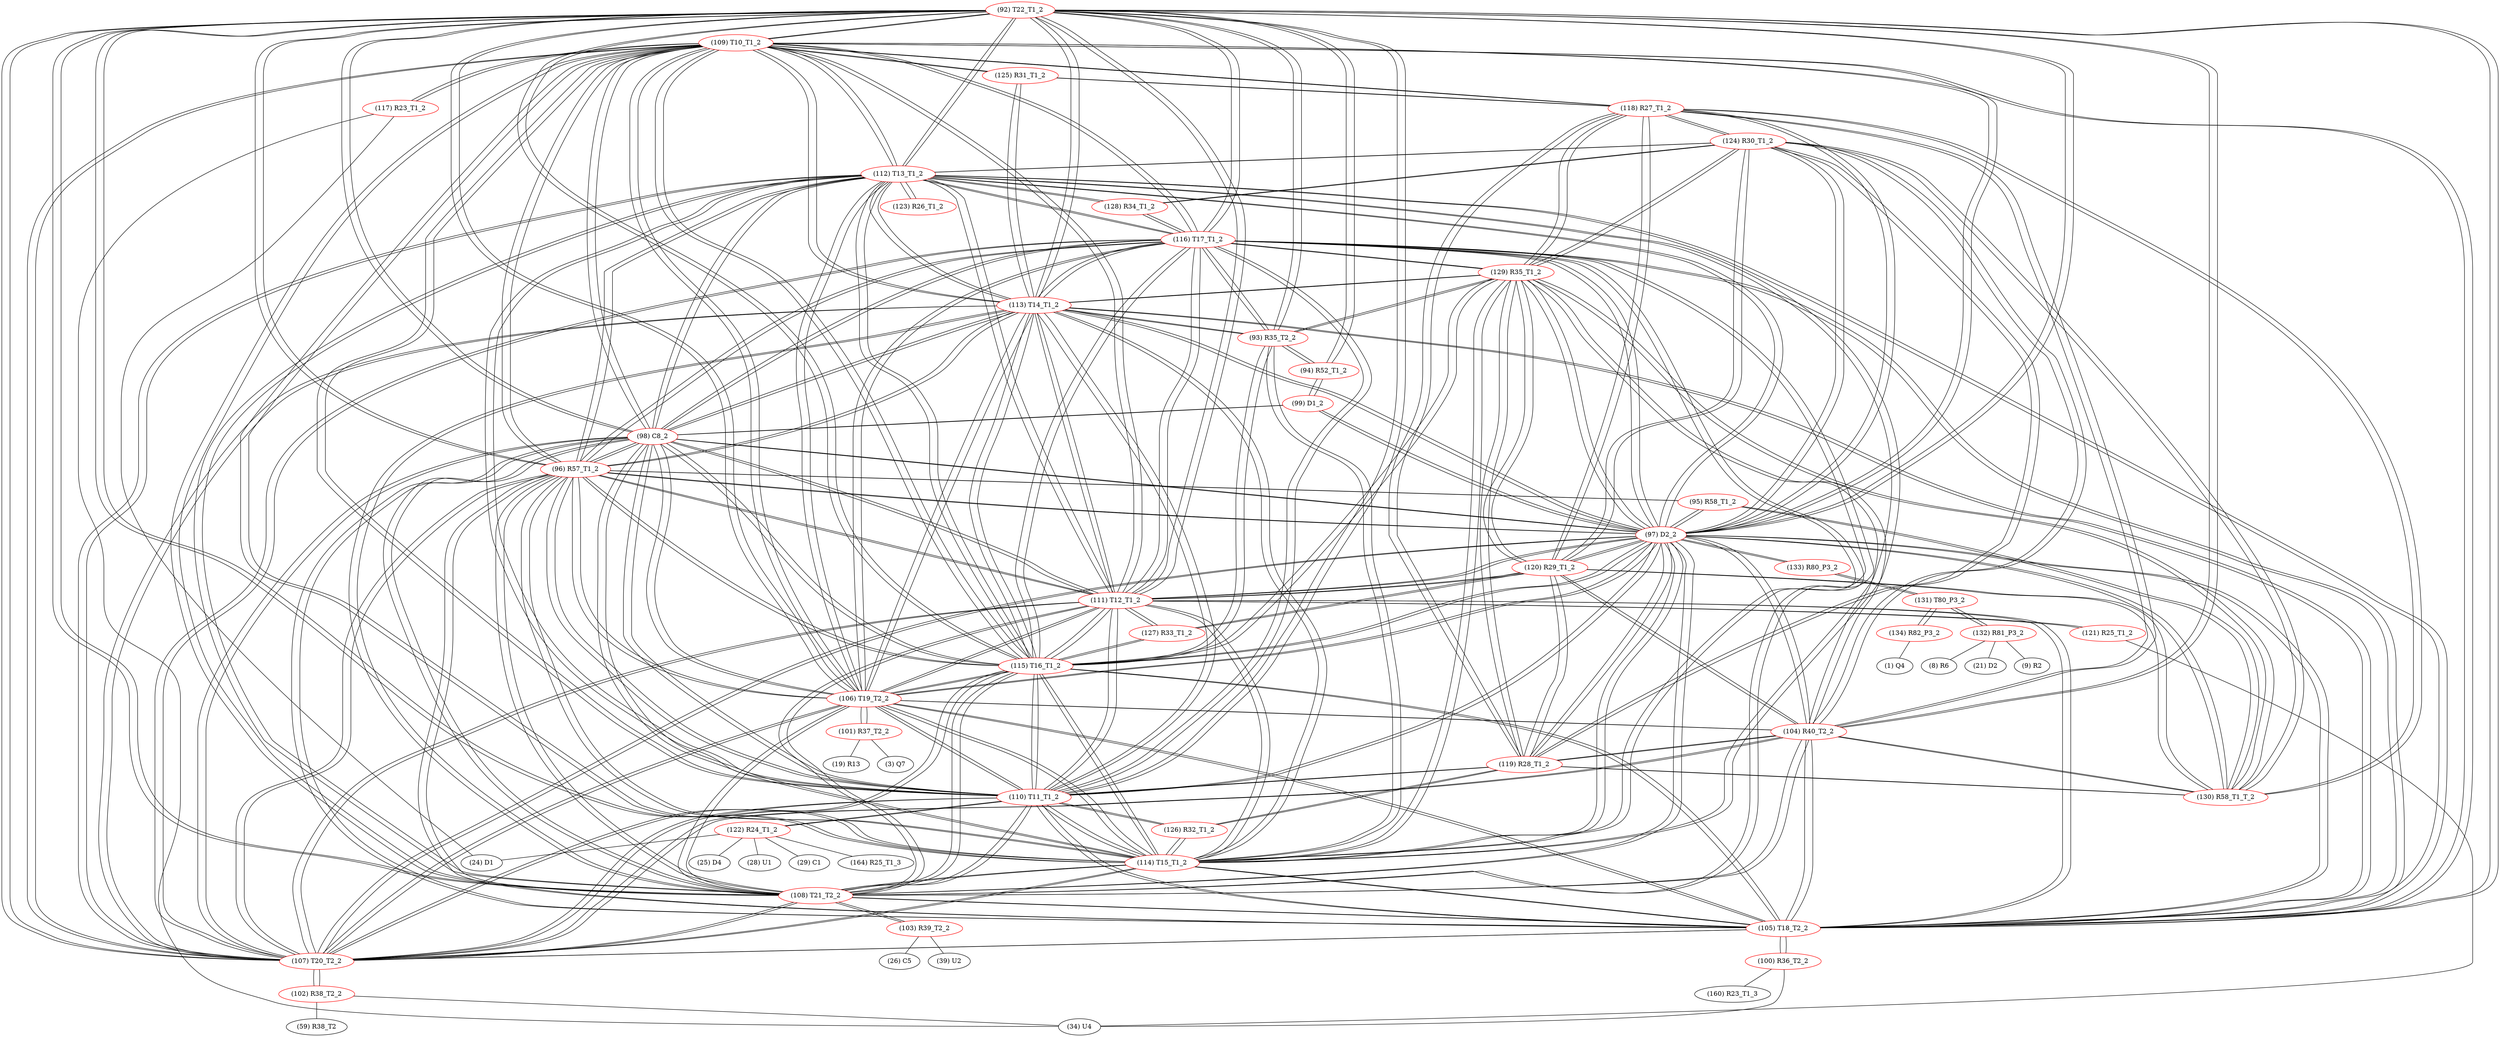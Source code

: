 graph {
	92 [label="(92) T22_T1_2" color=red]
	109 [label="(109) T10_T1_2"]
	110 [label="(110) T11_T1_2"]
	111 [label="(111) T12_T1_2"]
	112 [label="(112) T13_T1_2"]
	107 [label="(107) T20_T2_2"]
	113 [label="(113) T14_T1_2"]
	114 [label="(114) T15_T1_2"]
	105 [label="(105) T18_T2_2"]
	108 [label="(108) T21_T2_2"]
	106 [label="(106) T19_T2_2"]
	98 [label="(98) C8_2"]
	115 [label="(115) T16_T1_2"]
	116 [label="(116) T17_T1_2"]
	97 [label="(97) D2_2"]
	96 [label="(96) R57_T1_2"]
	93 [label="(93) R35_T2_2"]
	94 [label="(94) R52_T1_2"]
	104 [label="(104) R40_T2_2"]
	93 [label="(93) R35_T2_2" color=red]
	94 [label="(94) R52_T1_2"]
	92 [label="(92) T22_T1_2"]
	113 [label="(113) T14_T1_2"]
	114 [label="(114) T15_T1_2"]
	116 [label="(116) T17_T1_2"]
	115 [label="(115) T16_T1_2"]
	129 [label="(129) R35_T1_2"]
	94 [label="(94) R52_T1_2" color=red]
	99 [label="(99) D1_2"]
	93 [label="(93) R35_T2_2"]
	92 [label="(92) T22_T1_2"]
	95 [label="(95) R58_T1_2" color=red]
	96 [label="(96) R57_T1_2"]
	97 [label="(97) D2_2"]
	130 [label="(130) R58_T1_T_2"]
	96 [label="(96) R57_T1_2" color=red]
	109 [label="(109) T10_T1_2"]
	110 [label="(110) T11_T1_2"]
	111 [label="(111) T12_T1_2"]
	112 [label="(112) T13_T1_2"]
	107 [label="(107) T20_T2_2"]
	113 [label="(113) T14_T1_2"]
	114 [label="(114) T15_T1_2"]
	105 [label="(105) T18_T2_2"]
	108 [label="(108) T21_T2_2"]
	106 [label="(106) T19_T2_2"]
	98 [label="(98) C8_2"]
	115 [label="(115) T16_T1_2"]
	116 [label="(116) T17_T1_2"]
	97 [label="(97) D2_2"]
	92 [label="(92) T22_T1_2"]
	95 [label="(95) R58_T1_2"]
	97 [label="(97) D2_2" color=red]
	130 [label="(130) R58_T1_T_2"]
	104 [label="(104) R40_T2_2"]
	118 [label="(118) R27_T1_2"]
	119 [label="(119) R28_T1_2"]
	120 [label="(120) R29_T1_2"]
	124 [label="(124) R30_T1_2"]
	129 [label="(129) R35_T1_2"]
	109 [label="(109) T10_T1_2"]
	110 [label="(110) T11_T1_2"]
	111 [label="(111) T12_T1_2"]
	112 [label="(112) T13_T1_2"]
	107 [label="(107) T20_T2_2"]
	113 [label="(113) T14_T1_2"]
	114 [label="(114) T15_T1_2"]
	105 [label="(105) T18_T2_2"]
	108 [label="(108) T21_T2_2"]
	106 [label="(106) T19_T2_2"]
	98 [label="(98) C8_2"]
	115 [label="(115) T16_T1_2"]
	116 [label="(116) T17_T1_2"]
	92 [label="(92) T22_T1_2"]
	96 [label="(96) R57_T1_2"]
	99 [label="(99) D1_2"]
	95 [label="(95) R58_T1_2"]
	133 [label="(133) R80_P3_2"]
	98 [label="(98) C8_2" color=red]
	109 [label="(109) T10_T1_2"]
	110 [label="(110) T11_T1_2"]
	111 [label="(111) T12_T1_2"]
	112 [label="(112) T13_T1_2"]
	107 [label="(107) T20_T2_2"]
	113 [label="(113) T14_T1_2"]
	114 [label="(114) T15_T1_2"]
	105 [label="(105) T18_T2_2"]
	108 [label="(108) T21_T2_2"]
	106 [label="(106) T19_T2_2"]
	115 [label="(115) T16_T1_2"]
	116 [label="(116) T17_T1_2"]
	97 [label="(97) D2_2"]
	92 [label="(92) T22_T1_2"]
	96 [label="(96) R57_T1_2"]
	99 [label="(99) D1_2"]
	99 [label="(99) D1_2" color=red]
	97 [label="(97) D2_2"]
	98 [label="(98) C8_2"]
	94 [label="(94) R52_T1_2"]
	100 [label="(100) R36_T2_2" color=red]
	34 [label="(34) U4"]
	160 [label="(160) R23_T1_3"]
	105 [label="(105) T18_T2_2"]
	101 [label="(101) R37_T2_2" color=red]
	3 [label="(3) Q7"]
	19 [label="(19) R13"]
	106 [label="(106) T19_T2_2"]
	102 [label="(102) R38_T2_2" color=red]
	34 [label="(34) U4"]
	59 [label="(59) R38_T2"]
	107 [label="(107) T20_T2_2"]
	103 [label="(103) R39_T2_2" color=red]
	26 [label="(26) C5"]
	39 [label="(39) U2"]
	108 [label="(108) T21_T2_2"]
	104 [label="(104) R40_T2_2" color=red]
	97 [label="(97) D2_2"]
	130 [label="(130) R58_T1_T_2"]
	118 [label="(118) R27_T1_2"]
	119 [label="(119) R28_T1_2"]
	120 [label="(120) R29_T1_2"]
	124 [label="(124) R30_T1_2"]
	129 [label="(129) R35_T1_2"]
	107 [label="(107) T20_T2_2"]
	108 [label="(108) T21_T2_2"]
	106 [label="(106) T19_T2_2"]
	92 [label="(92) T22_T1_2"]
	105 [label="(105) T18_T2_2"]
	105 [label="(105) T18_T2_2" color=red]
	109 [label="(109) T10_T1_2"]
	110 [label="(110) T11_T1_2"]
	111 [label="(111) T12_T1_2"]
	112 [label="(112) T13_T1_2"]
	107 [label="(107) T20_T2_2"]
	113 [label="(113) T14_T1_2"]
	114 [label="(114) T15_T1_2"]
	108 [label="(108) T21_T2_2"]
	106 [label="(106) T19_T2_2"]
	98 [label="(98) C8_2"]
	115 [label="(115) T16_T1_2"]
	116 [label="(116) T17_T1_2"]
	97 [label="(97) D2_2"]
	92 [label="(92) T22_T1_2"]
	96 [label="(96) R57_T1_2"]
	104 [label="(104) R40_T2_2"]
	100 [label="(100) R36_T2_2"]
	106 [label="(106) T19_T2_2" color=red]
	109 [label="(109) T10_T1_2"]
	110 [label="(110) T11_T1_2"]
	111 [label="(111) T12_T1_2"]
	112 [label="(112) T13_T1_2"]
	107 [label="(107) T20_T2_2"]
	113 [label="(113) T14_T1_2"]
	114 [label="(114) T15_T1_2"]
	105 [label="(105) T18_T2_2"]
	108 [label="(108) T21_T2_2"]
	98 [label="(98) C8_2"]
	115 [label="(115) T16_T1_2"]
	116 [label="(116) T17_T1_2"]
	97 [label="(97) D2_2"]
	92 [label="(92) T22_T1_2"]
	96 [label="(96) R57_T1_2"]
	104 [label="(104) R40_T2_2"]
	101 [label="(101) R37_T2_2"]
	107 [label="(107) T20_T2_2" color=red]
	109 [label="(109) T10_T1_2"]
	110 [label="(110) T11_T1_2"]
	111 [label="(111) T12_T1_2"]
	112 [label="(112) T13_T1_2"]
	113 [label="(113) T14_T1_2"]
	114 [label="(114) T15_T1_2"]
	105 [label="(105) T18_T2_2"]
	108 [label="(108) T21_T2_2"]
	106 [label="(106) T19_T2_2"]
	98 [label="(98) C8_2"]
	115 [label="(115) T16_T1_2"]
	116 [label="(116) T17_T1_2"]
	97 [label="(97) D2_2"]
	92 [label="(92) T22_T1_2"]
	96 [label="(96) R57_T1_2"]
	104 [label="(104) R40_T2_2"]
	102 [label="(102) R38_T2_2"]
	108 [label="(108) T21_T2_2" color=red]
	109 [label="(109) T10_T1_2"]
	110 [label="(110) T11_T1_2"]
	111 [label="(111) T12_T1_2"]
	112 [label="(112) T13_T1_2"]
	107 [label="(107) T20_T2_2"]
	113 [label="(113) T14_T1_2"]
	114 [label="(114) T15_T1_2"]
	105 [label="(105) T18_T2_2"]
	106 [label="(106) T19_T2_2"]
	98 [label="(98) C8_2"]
	115 [label="(115) T16_T1_2"]
	116 [label="(116) T17_T1_2"]
	97 [label="(97) D2_2"]
	92 [label="(92) T22_T1_2"]
	96 [label="(96) R57_T1_2"]
	104 [label="(104) R40_T2_2"]
	103 [label="(103) R39_T2_2"]
	109 [label="(109) T10_T1_2" color=red]
	110 [label="(110) T11_T1_2"]
	111 [label="(111) T12_T1_2"]
	112 [label="(112) T13_T1_2"]
	107 [label="(107) T20_T2_2"]
	113 [label="(113) T14_T1_2"]
	114 [label="(114) T15_T1_2"]
	105 [label="(105) T18_T2_2"]
	108 [label="(108) T21_T2_2"]
	106 [label="(106) T19_T2_2"]
	98 [label="(98) C8_2"]
	115 [label="(115) T16_T1_2"]
	116 [label="(116) T17_T1_2"]
	97 [label="(97) D2_2"]
	92 [label="(92) T22_T1_2"]
	96 [label="(96) R57_T1_2"]
	117 [label="(117) R23_T1_2"]
	125 [label="(125) R31_T1_2"]
	118 [label="(118) R27_T1_2"]
	110 [label="(110) T11_T1_2" color=red]
	109 [label="(109) T10_T1_2"]
	111 [label="(111) T12_T1_2"]
	112 [label="(112) T13_T1_2"]
	107 [label="(107) T20_T2_2"]
	113 [label="(113) T14_T1_2"]
	114 [label="(114) T15_T1_2"]
	105 [label="(105) T18_T2_2"]
	108 [label="(108) T21_T2_2"]
	106 [label="(106) T19_T2_2"]
	98 [label="(98) C8_2"]
	115 [label="(115) T16_T1_2"]
	116 [label="(116) T17_T1_2"]
	97 [label="(97) D2_2"]
	92 [label="(92) T22_T1_2"]
	96 [label="(96) R57_T1_2"]
	122 [label="(122) R24_T1_2"]
	126 [label="(126) R32_T1_2"]
	119 [label="(119) R28_T1_2"]
	111 [label="(111) T12_T1_2" color=red]
	109 [label="(109) T10_T1_2"]
	110 [label="(110) T11_T1_2"]
	112 [label="(112) T13_T1_2"]
	107 [label="(107) T20_T2_2"]
	113 [label="(113) T14_T1_2"]
	114 [label="(114) T15_T1_2"]
	105 [label="(105) T18_T2_2"]
	108 [label="(108) T21_T2_2"]
	106 [label="(106) T19_T2_2"]
	98 [label="(98) C8_2"]
	115 [label="(115) T16_T1_2"]
	116 [label="(116) T17_T1_2"]
	97 [label="(97) D2_2"]
	92 [label="(92) T22_T1_2"]
	96 [label="(96) R57_T1_2"]
	127 [label="(127) R33_T1_2"]
	120 [label="(120) R29_T1_2"]
	121 [label="(121) R25_T1_2"]
	112 [label="(112) T13_T1_2" color=red]
	109 [label="(109) T10_T1_2"]
	110 [label="(110) T11_T1_2"]
	111 [label="(111) T12_T1_2"]
	107 [label="(107) T20_T2_2"]
	113 [label="(113) T14_T1_2"]
	114 [label="(114) T15_T1_2"]
	105 [label="(105) T18_T2_2"]
	108 [label="(108) T21_T2_2"]
	106 [label="(106) T19_T2_2"]
	98 [label="(98) C8_2"]
	115 [label="(115) T16_T1_2"]
	116 [label="(116) T17_T1_2"]
	97 [label="(97) D2_2"]
	92 [label="(92) T22_T1_2"]
	96 [label="(96) R57_T1_2"]
	128 [label="(128) R34_T1_2"]
	124 [label="(124) R30_T1_2"]
	123 [label="(123) R26_T1_2"]
	113 [label="(113) T14_T1_2" color=red]
	109 [label="(109) T10_T1_2"]
	110 [label="(110) T11_T1_2"]
	111 [label="(111) T12_T1_2"]
	112 [label="(112) T13_T1_2"]
	107 [label="(107) T20_T2_2"]
	114 [label="(114) T15_T1_2"]
	105 [label="(105) T18_T2_2"]
	108 [label="(108) T21_T2_2"]
	106 [label="(106) T19_T2_2"]
	98 [label="(98) C8_2"]
	115 [label="(115) T16_T1_2"]
	116 [label="(116) T17_T1_2"]
	97 [label="(97) D2_2"]
	92 [label="(92) T22_T1_2"]
	96 [label="(96) R57_T1_2"]
	129 [label="(129) R35_T1_2"]
	93 [label="(93) R35_T2_2"]
	125 [label="(125) R31_T1_2"]
	114 [label="(114) T15_T1_2" color=red]
	109 [label="(109) T10_T1_2"]
	110 [label="(110) T11_T1_2"]
	111 [label="(111) T12_T1_2"]
	112 [label="(112) T13_T1_2"]
	107 [label="(107) T20_T2_2"]
	113 [label="(113) T14_T1_2"]
	105 [label="(105) T18_T2_2"]
	108 [label="(108) T21_T2_2"]
	106 [label="(106) T19_T2_2"]
	98 [label="(98) C8_2"]
	115 [label="(115) T16_T1_2"]
	116 [label="(116) T17_T1_2"]
	97 [label="(97) D2_2"]
	92 [label="(92) T22_T1_2"]
	96 [label="(96) R57_T1_2"]
	129 [label="(129) R35_T1_2"]
	93 [label="(93) R35_T2_2"]
	126 [label="(126) R32_T1_2"]
	115 [label="(115) T16_T1_2" color=red]
	109 [label="(109) T10_T1_2"]
	110 [label="(110) T11_T1_2"]
	111 [label="(111) T12_T1_2"]
	112 [label="(112) T13_T1_2"]
	107 [label="(107) T20_T2_2"]
	113 [label="(113) T14_T1_2"]
	114 [label="(114) T15_T1_2"]
	105 [label="(105) T18_T2_2"]
	108 [label="(108) T21_T2_2"]
	106 [label="(106) T19_T2_2"]
	98 [label="(98) C8_2"]
	116 [label="(116) T17_T1_2"]
	97 [label="(97) D2_2"]
	92 [label="(92) T22_T1_2"]
	96 [label="(96) R57_T1_2"]
	129 [label="(129) R35_T1_2"]
	93 [label="(93) R35_T2_2"]
	127 [label="(127) R33_T1_2"]
	116 [label="(116) T17_T1_2" color=red]
	109 [label="(109) T10_T1_2"]
	110 [label="(110) T11_T1_2"]
	111 [label="(111) T12_T1_2"]
	112 [label="(112) T13_T1_2"]
	107 [label="(107) T20_T2_2"]
	113 [label="(113) T14_T1_2"]
	114 [label="(114) T15_T1_2"]
	105 [label="(105) T18_T2_2"]
	108 [label="(108) T21_T2_2"]
	106 [label="(106) T19_T2_2"]
	98 [label="(98) C8_2"]
	115 [label="(115) T16_T1_2"]
	97 [label="(97) D2_2"]
	92 [label="(92) T22_T1_2"]
	96 [label="(96) R57_T1_2"]
	129 [label="(129) R35_T1_2"]
	93 [label="(93) R35_T2_2"]
	128 [label="(128) R34_T1_2"]
	117 [label="(117) R23_T1_2" color=red]
	24 [label="(24) D1"]
	34 [label="(34) U4"]
	109 [label="(109) T10_T1_2"]
	118 [label="(118) R27_T1_2" color=red]
	97 [label="(97) D2_2"]
	130 [label="(130) R58_T1_T_2"]
	104 [label="(104) R40_T2_2"]
	119 [label="(119) R28_T1_2"]
	120 [label="(120) R29_T1_2"]
	124 [label="(124) R30_T1_2"]
	129 [label="(129) R35_T1_2"]
	125 [label="(125) R31_T1_2"]
	109 [label="(109) T10_T1_2"]
	119 [label="(119) R28_T1_2" color=red]
	97 [label="(97) D2_2"]
	130 [label="(130) R58_T1_T_2"]
	104 [label="(104) R40_T2_2"]
	118 [label="(118) R27_T1_2"]
	120 [label="(120) R29_T1_2"]
	124 [label="(124) R30_T1_2"]
	129 [label="(129) R35_T1_2"]
	126 [label="(126) R32_T1_2"]
	110 [label="(110) T11_T1_2"]
	120 [label="(120) R29_T1_2" color=red]
	97 [label="(97) D2_2"]
	130 [label="(130) R58_T1_T_2"]
	104 [label="(104) R40_T2_2"]
	118 [label="(118) R27_T1_2"]
	119 [label="(119) R28_T1_2"]
	124 [label="(124) R30_T1_2"]
	129 [label="(129) R35_T1_2"]
	127 [label="(127) R33_T1_2"]
	111 [label="(111) T12_T1_2"]
	121 [label="(121) R25_T1_2" color=red]
	34 [label="(34) U4"]
	111 [label="(111) T12_T1_2"]
	122 [label="(122) R24_T1_2" color=red]
	24 [label="(24) D1"]
	25 [label="(25) D4"]
	28 [label="(28) U1"]
	29 [label="(29) C1"]
	164 [label="(164) R25_T1_3"]
	110 [label="(110) T11_T1_2"]
	123 [label="(123) R26_T1_2" color=red]
	112 [label="(112) T13_T1_2"]
	124 [label="(124) R30_T1_2" color=red]
	97 [label="(97) D2_2"]
	130 [label="(130) R58_T1_T_2"]
	104 [label="(104) R40_T2_2"]
	118 [label="(118) R27_T1_2"]
	119 [label="(119) R28_T1_2"]
	120 [label="(120) R29_T1_2"]
	129 [label="(129) R35_T1_2"]
	112 [label="(112) T13_T1_2"]
	128 [label="(128) R34_T1_2"]
	125 [label="(125) R31_T1_2" color=red]
	118 [label="(118) R27_T1_2"]
	109 [label="(109) T10_T1_2"]
	113 [label="(113) T14_T1_2"]
	126 [label="(126) R32_T1_2" color=red]
	114 [label="(114) T15_T1_2"]
	110 [label="(110) T11_T1_2"]
	119 [label="(119) R28_T1_2"]
	127 [label="(127) R33_T1_2" color=red]
	115 [label="(115) T16_T1_2"]
	120 [label="(120) R29_T1_2"]
	111 [label="(111) T12_T1_2"]
	128 [label="(128) R34_T1_2" color=red]
	116 [label="(116) T17_T1_2"]
	112 [label="(112) T13_T1_2"]
	124 [label="(124) R30_T1_2"]
	129 [label="(129) R35_T1_2" color=red]
	97 [label="(97) D2_2"]
	130 [label="(130) R58_T1_T_2"]
	104 [label="(104) R40_T2_2"]
	118 [label="(118) R27_T1_2"]
	119 [label="(119) R28_T1_2"]
	120 [label="(120) R29_T1_2"]
	124 [label="(124) R30_T1_2"]
	113 [label="(113) T14_T1_2"]
	114 [label="(114) T15_T1_2"]
	116 [label="(116) T17_T1_2"]
	115 [label="(115) T16_T1_2"]
	93 [label="(93) R35_T2_2"]
	130 [label="(130) R58_T1_T_2" color=red]
	97 [label="(97) D2_2"]
	104 [label="(104) R40_T2_2"]
	118 [label="(118) R27_T1_2"]
	119 [label="(119) R28_T1_2"]
	120 [label="(120) R29_T1_2"]
	124 [label="(124) R30_T1_2"]
	129 [label="(129) R35_T1_2"]
	95 [label="(95) R58_T1_2"]
	131 [label="(131) T80_P3_2" color=red]
	132 [label="(132) R81_P3_2"]
	134 [label="(134) R82_P3_2"]
	133 [label="(133) R80_P3_2"]
	132 [label="(132) R81_P3_2" color=red]
	9 [label="(9) R2"]
	8 [label="(8) R6"]
	21 [label="(21) D2"]
	131 [label="(131) T80_P3_2"]
	133 [label="(133) R80_P3_2" color=red]
	97 [label="(97) D2_2"]
	131 [label="(131) T80_P3_2"]
	134 [label="(134) R82_P3_2" color=red]
	1 [label="(1) Q4"]
	131 [label="(131) T80_P3_2"]
	92 -- 109
	92 -- 110
	92 -- 111
	92 -- 112
	92 -- 107
	92 -- 113
	92 -- 114
	92 -- 105
	92 -- 108
	92 -- 106
	92 -- 98
	92 -- 115
	92 -- 116
	92 -- 97
	92 -- 96
	92 -- 93
	92 -- 94
	92 -- 104
	93 -- 94
	93 -- 92
	93 -- 113
	93 -- 114
	93 -- 116
	93 -- 115
	93 -- 129
	94 -- 99
	94 -- 93
	94 -- 92
	95 -- 96
	95 -- 97
	95 -- 130
	96 -- 109
	96 -- 110
	96 -- 111
	96 -- 112
	96 -- 107
	96 -- 113
	96 -- 114
	96 -- 105
	96 -- 108
	96 -- 106
	96 -- 98
	96 -- 115
	96 -- 116
	96 -- 97
	96 -- 92
	96 -- 95
	97 -- 130
	97 -- 104
	97 -- 118
	97 -- 119
	97 -- 120
	97 -- 124
	97 -- 129
	97 -- 109
	97 -- 110
	97 -- 111
	97 -- 112
	97 -- 107
	97 -- 113
	97 -- 114
	97 -- 105
	97 -- 108
	97 -- 106
	97 -- 98
	97 -- 115
	97 -- 116
	97 -- 92
	97 -- 96
	97 -- 99
	97 -- 95
	97 -- 133
	98 -- 109
	98 -- 110
	98 -- 111
	98 -- 112
	98 -- 107
	98 -- 113
	98 -- 114
	98 -- 105
	98 -- 108
	98 -- 106
	98 -- 115
	98 -- 116
	98 -- 97
	98 -- 92
	98 -- 96
	98 -- 99
	99 -- 97
	99 -- 98
	99 -- 94
	100 -- 34
	100 -- 160
	100 -- 105
	101 -- 3
	101 -- 19
	101 -- 106
	102 -- 34
	102 -- 59
	102 -- 107
	103 -- 26
	103 -- 39
	103 -- 108
	104 -- 97
	104 -- 130
	104 -- 118
	104 -- 119
	104 -- 120
	104 -- 124
	104 -- 129
	104 -- 107
	104 -- 108
	104 -- 106
	104 -- 92
	104 -- 105
	105 -- 109
	105 -- 110
	105 -- 111
	105 -- 112
	105 -- 107
	105 -- 113
	105 -- 114
	105 -- 108
	105 -- 106
	105 -- 98
	105 -- 115
	105 -- 116
	105 -- 97
	105 -- 92
	105 -- 96
	105 -- 104
	105 -- 100
	106 -- 109
	106 -- 110
	106 -- 111
	106 -- 112
	106 -- 107
	106 -- 113
	106 -- 114
	106 -- 105
	106 -- 108
	106 -- 98
	106 -- 115
	106 -- 116
	106 -- 97
	106 -- 92
	106 -- 96
	106 -- 104
	106 -- 101
	107 -- 109
	107 -- 110
	107 -- 111
	107 -- 112
	107 -- 113
	107 -- 114
	107 -- 105
	107 -- 108
	107 -- 106
	107 -- 98
	107 -- 115
	107 -- 116
	107 -- 97
	107 -- 92
	107 -- 96
	107 -- 104
	107 -- 102
	108 -- 109
	108 -- 110
	108 -- 111
	108 -- 112
	108 -- 107
	108 -- 113
	108 -- 114
	108 -- 105
	108 -- 106
	108 -- 98
	108 -- 115
	108 -- 116
	108 -- 97
	108 -- 92
	108 -- 96
	108 -- 104
	108 -- 103
	109 -- 110
	109 -- 111
	109 -- 112
	109 -- 107
	109 -- 113
	109 -- 114
	109 -- 105
	109 -- 108
	109 -- 106
	109 -- 98
	109 -- 115
	109 -- 116
	109 -- 97
	109 -- 92
	109 -- 96
	109 -- 117
	109 -- 125
	109 -- 118
	110 -- 109
	110 -- 111
	110 -- 112
	110 -- 107
	110 -- 113
	110 -- 114
	110 -- 105
	110 -- 108
	110 -- 106
	110 -- 98
	110 -- 115
	110 -- 116
	110 -- 97
	110 -- 92
	110 -- 96
	110 -- 122
	110 -- 126
	110 -- 119
	111 -- 109
	111 -- 110
	111 -- 112
	111 -- 107
	111 -- 113
	111 -- 114
	111 -- 105
	111 -- 108
	111 -- 106
	111 -- 98
	111 -- 115
	111 -- 116
	111 -- 97
	111 -- 92
	111 -- 96
	111 -- 127
	111 -- 120
	111 -- 121
	112 -- 109
	112 -- 110
	112 -- 111
	112 -- 107
	112 -- 113
	112 -- 114
	112 -- 105
	112 -- 108
	112 -- 106
	112 -- 98
	112 -- 115
	112 -- 116
	112 -- 97
	112 -- 92
	112 -- 96
	112 -- 128
	112 -- 124
	112 -- 123
	113 -- 109
	113 -- 110
	113 -- 111
	113 -- 112
	113 -- 107
	113 -- 114
	113 -- 105
	113 -- 108
	113 -- 106
	113 -- 98
	113 -- 115
	113 -- 116
	113 -- 97
	113 -- 92
	113 -- 96
	113 -- 129
	113 -- 93
	113 -- 125
	114 -- 109
	114 -- 110
	114 -- 111
	114 -- 112
	114 -- 107
	114 -- 113
	114 -- 105
	114 -- 108
	114 -- 106
	114 -- 98
	114 -- 115
	114 -- 116
	114 -- 97
	114 -- 92
	114 -- 96
	114 -- 129
	114 -- 93
	114 -- 126
	115 -- 109
	115 -- 110
	115 -- 111
	115 -- 112
	115 -- 107
	115 -- 113
	115 -- 114
	115 -- 105
	115 -- 108
	115 -- 106
	115 -- 98
	115 -- 116
	115 -- 97
	115 -- 92
	115 -- 96
	115 -- 129
	115 -- 93
	115 -- 127
	116 -- 109
	116 -- 110
	116 -- 111
	116 -- 112
	116 -- 107
	116 -- 113
	116 -- 114
	116 -- 105
	116 -- 108
	116 -- 106
	116 -- 98
	116 -- 115
	116 -- 97
	116 -- 92
	116 -- 96
	116 -- 129
	116 -- 93
	116 -- 128
	117 -- 24
	117 -- 34
	117 -- 109
	118 -- 97
	118 -- 130
	118 -- 104
	118 -- 119
	118 -- 120
	118 -- 124
	118 -- 129
	118 -- 125
	118 -- 109
	119 -- 97
	119 -- 130
	119 -- 104
	119 -- 118
	119 -- 120
	119 -- 124
	119 -- 129
	119 -- 126
	119 -- 110
	120 -- 97
	120 -- 130
	120 -- 104
	120 -- 118
	120 -- 119
	120 -- 124
	120 -- 129
	120 -- 127
	120 -- 111
	121 -- 34
	121 -- 111
	122 -- 24
	122 -- 25
	122 -- 28
	122 -- 29
	122 -- 164
	122 -- 110
	123 -- 112
	124 -- 97
	124 -- 130
	124 -- 104
	124 -- 118
	124 -- 119
	124 -- 120
	124 -- 129
	124 -- 112
	124 -- 128
	125 -- 118
	125 -- 109
	125 -- 113
	126 -- 114
	126 -- 110
	126 -- 119
	127 -- 115
	127 -- 120
	127 -- 111
	128 -- 116
	128 -- 112
	128 -- 124
	129 -- 97
	129 -- 130
	129 -- 104
	129 -- 118
	129 -- 119
	129 -- 120
	129 -- 124
	129 -- 113
	129 -- 114
	129 -- 116
	129 -- 115
	129 -- 93
	130 -- 97
	130 -- 104
	130 -- 118
	130 -- 119
	130 -- 120
	130 -- 124
	130 -- 129
	130 -- 95
	131 -- 132
	131 -- 134
	131 -- 133
	132 -- 9
	132 -- 8
	132 -- 21
	132 -- 131
	133 -- 97
	133 -- 131
	134 -- 1
	134 -- 131
}